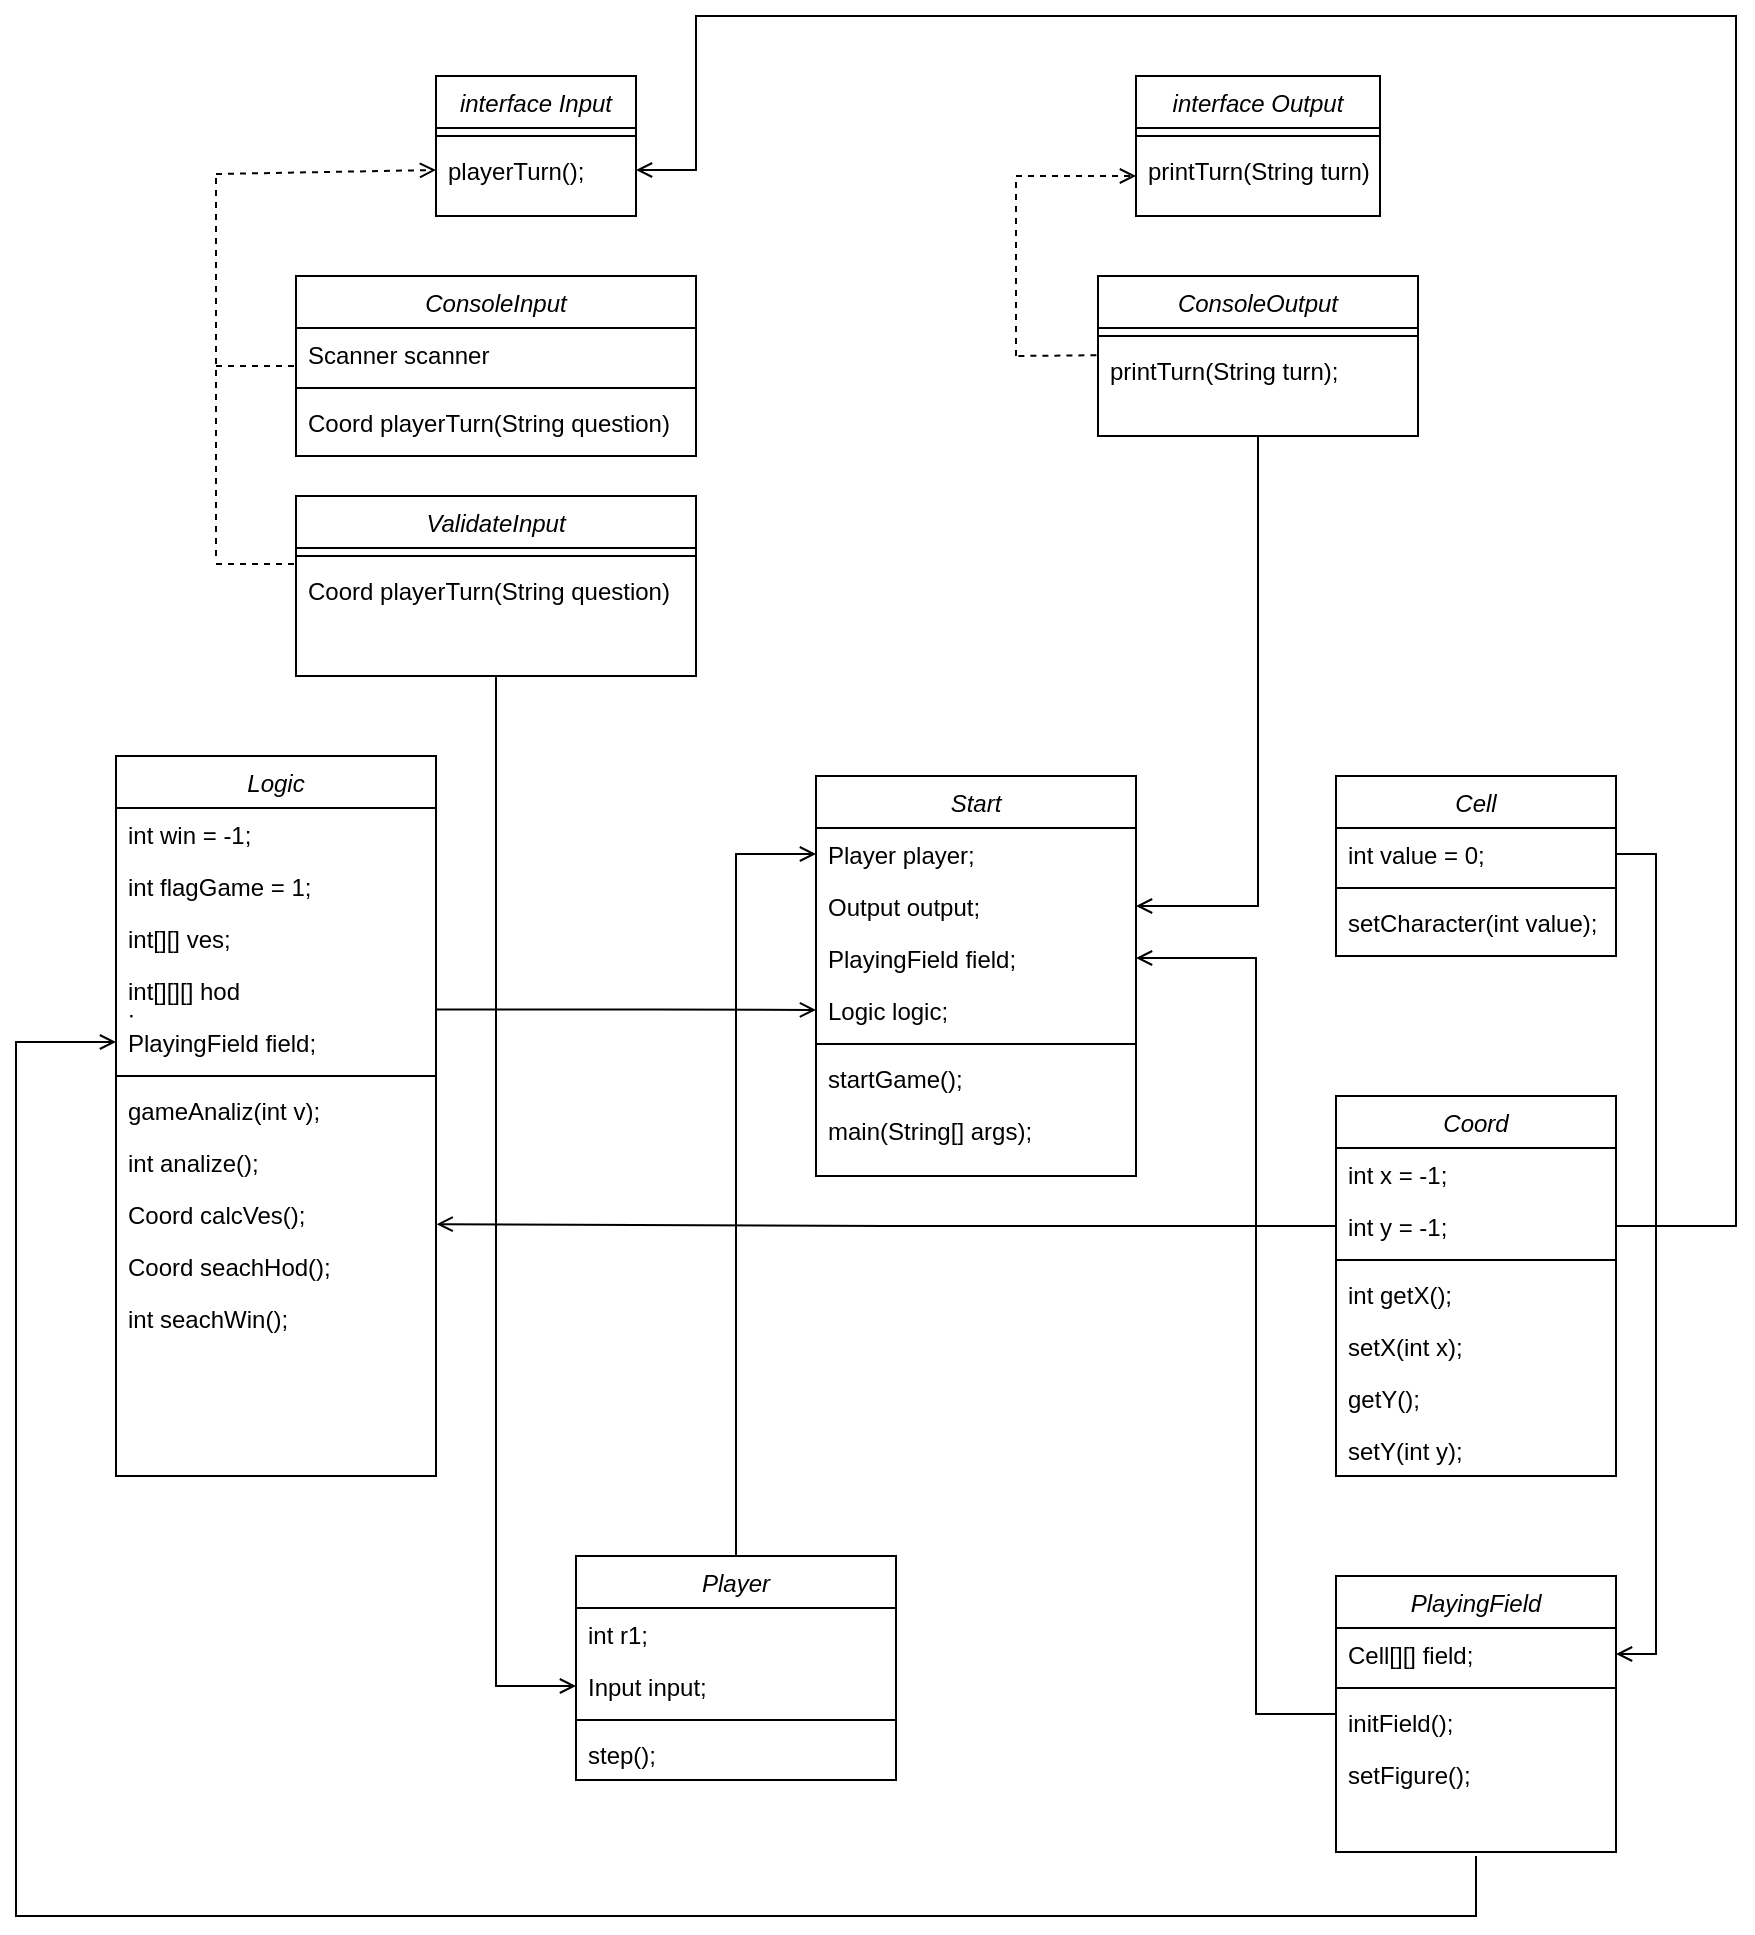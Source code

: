 <mxfile version="15.8.2" type="github">
  <diagram id="C5RBs43oDa-KdzZeNtuy" name="Page-1">
    <mxGraphModel dx="2249" dy="1963" grid="1" gridSize="10" guides="1" tooltips="1" connect="1" arrows="1" fold="1" page="1" pageScale="1" pageWidth="827" pageHeight="1169" math="0" shadow="0">
      <root>
        <mxCell id="WIyWlLk6GJQsqaUBKTNV-0" />
        <mxCell id="WIyWlLk6GJQsqaUBKTNV-1" parent="WIyWlLk6GJQsqaUBKTNV-0" />
        <mxCell id="9wXawAvI4jXOEfdN_TBU-1" value="interface Input" style="swimlane;fontStyle=2;align=center;verticalAlign=top;childLayout=stackLayout;horizontal=1;startSize=26;horizontalStack=0;resizeParent=1;resizeLast=0;collapsible=1;marginBottom=0;rounded=0;shadow=0;strokeWidth=1;" vertex="1" parent="WIyWlLk6GJQsqaUBKTNV-1">
          <mxGeometry x="190" y="20" width="100" height="70" as="geometry">
            <mxRectangle x="230" y="140" width="160" height="26" as="alternateBounds" />
          </mxGeometry>
        </mxCell>
        <mxCell id="9wXawAvI4jXOEfdN_TBU-5" value="" style="line;html=1;strokeWidth=1;align=left;verticalAlign=middle;spacingTop=-1;spacingLeft=3;spacingRight=3;rotatable=0;labelPosition=right;points=[];portConstraint=eastwest;" vertex="1" parent="9wXawAvI4jXOEfdN_TBU-1">
          <mxGeometry y="26" width="100" height="8" as="geometry" />
        </mxCell>
        <mxCell id="9wXawAvI4jXOEfdN_TBU-6" value="playerTurn();" style="text;align=left;verticalAlign=top;spacingLeft=4;spacingRight=4;overflow=hidden;rotatable=0;points=[[0,0.5],[1,0.5]];portConstraint=eastwest;" vertex="1" parent="9wXawAvI4jXOEfdN_TBU-1">
          <mxGeometry y="34" width="100" height="26" as="geometry" />
        </mxCell>
        <mxCell id="9wXawAvI4jXOEfdN_TBU-7" value="interface Output" style="swimlane;fontStyle=2;align=center;verticalAlign=top;childLayout=stackLayout;horizontal=1;startSize=26;horizontalStack=0;resizeParent=1;resizeLast=0;collapsible=1;marginBottom=0;rounded=0;shadow=0;strokeWidth=1;" vertex="1" parent="WIyWlLk6GJQsqaUBKTNV-1">
          <mxGeometry x="540" y="20" width="122" height="70" as="geometry">
            <mxRectangle x="230" y="140" width="160" height="26" as="alternateBounds" />
          </mxGeometry>
        </mxCell>
        <mxCell id="9wXawAvI4jXOEfdN_TBU-11" value="" style="line;html=1;strokeWidth=1;align=left;verticalAlign=middle;spacingTop=-1;spacingLeft=3;spacingRight=3;rotatable=0;labelPosition=right;points=[];portConstraint=eastwest;" vertex="1" parent="9wXawAvI4jXOEfdN_TBU-7">
          <mxGeometry y="26" width="122" height="8" as="geometry" />
        </mxCell>
        <mxCell id="9wXawAvI4jXOEfdN_TBU-12" value="printTurn(String turn);" style="text;align=left;verticalAlign=top;spacingLeft=4;spacingRight=4;overflow=hidden;rotatable=0;points=[[0,0.5],[1,0.5]];portConstraint=eastwest;" vertex="1" parent="9wXawAvI4jXOEfdN_TBU-7">
          <mxGeometry y="34" width="122" height="26" as="geometry" />
        </mxCell>
        <mxCell id="9wXawAvI4jXOEfdN_TBU-13" value="ConsoleInput" style="swimlane;fontStyle=2;align=center;verticalAlign=top;childLayout=stackLayout;horizontal=1;startSize=26;horizontalStack=0;resizeParent=1;resizeLast=0;collapsible=1;marginBottom=0;rounded=0;shadow=0;strokeWidth=1;" vertex="1" parent="WIyWlLk6GJQsqaUBKTNV-1">
          <mxGeometry x="120" y="120" width="200" height="90" as="geometry">
            <mxRectangle x="230" y="140" width="160" height="26" as="alternateBounds" />
          </mxGeometry>
        </mxCell>
        <mxCell id="9wXawAvI4jXOEfdN_TBU-14" value="Scanner scanner" style="text;align=left;verticalAlign=top;spacingLeft=4;spacingRight=4;overflow=hidden;rotatable=0;points=[[0,0.5],[1,0.5]];portConstraint=eastwest;" vertex="1" parent="9wXawAvI4jXOEfdN_TBU-13">
          <mxGeometry y="26" width="200" height="26" as="geometry" />
        </mxCell>
        <mxCell id="9wXawAvI4jXOEfdN_TBU-17" value="" style="line;html=1;strokeWidth=1;align=left;verticalAlign=middle;spacingTop=-1;spacingLeft=3;spacingRight=3;rotatable=0;labelPosition=right;points=[];portConstraint=eastwest;" vertex="1" parent="9wXawAvI4jXOEfdN_TBU-13">
          <mxGeometry y="52" width="200" height="8" as="geometry" />
        </mxCell>
        <mxCell id="9wXawAvI4jXOEfdN_TBU-18" value="Coord playerTurn(String question)" style="text;align=left;verticalAlign=top;spacingLeft=4;spacingRight=4;overflow=hidden;rotatable=0;points=[[0,0.5],[1,0.5]];portConstraint=eastwest;" vertex="1" parent="9wXawAvI4jXOEfdN_TBU-13">
          <mxGeometry y="60" width="200" height="26" as="geometry" />
        </mxCell>
        <mxCell id="9wXawAvI4jXOEfdN_TBU-139" style="edgeStyle=orthogonalEdgeStyle;rounded=0;orthogonalLoop=1;jettySize=auto;html=1;entryX=0;entryY=0.5;entryDx=0;entryDy=0;endArrow=open;endFill=0;targetPerimeterSpacing=13;" edge="1" parent="WIyWlLk6GJQsqaUBKTNV-1" source="9wXawAvI4jXOEfdN_TBU-26" target="9wXawAvI4jXOEfdN_TBU-122">
          <mxGeometry relative="1" as="geometry" />
        </mxCell>
        <mxCell id="9wXawAvI4jXOEfdN_TBU-26" value="ValidateInput" style="swimlane;fontStyle=2;align=center;verticalAlign=top;childLayout=stackLayout;horizontal=1;startSize=26;horizontalStack=0;resizeParent=1;resizeLast=0;collapsible=1;marginBottom=0;rounded=0;shadow=0;strokeWidth=1;" vertex="1" parent="WIyWlLk6GJQsqaUBKTNV-1">
          <mxGeometry x="120" y="230" width="200" height="90" as="geometry">
            <mxRectangle x="230" y="140" width="160" height="26" as="alternateBounds" />
          </mxGeometry>
        </mxCell>
        <mxCell id="9wXawAvI4jXOEfdN_TBU-30" value="" style="line;html=1;strokeWidth=1;align=left;verticalAlign=middle;spacingTop=-1;spacingLeft=3;spacingRight=3;rotatable=0;labelPosition=right;points=[];portConstraint=eastwest;" vertex="1" parent="9wXawAvI4jXOEfdN_TBU-26">
          <mxGeometry y="26" width="200" height="8" as="geometry" />
        </mxCell>
        <mxCell id="9wXawAvI4jXOEfdN_TBU-31" value="Coord playerTurn(String question)" style="text;align=left;verticalAlign=top;spacingLeft=4;spacingRight=4;overflow=hidden;rotatable=0;points=[[0,0.5],[1,0.5]];portConstraint=eastwest;" vertex="1" parent="9wXawAvI4jXOEfdN_TBU-26">
          <mxGeometry y="34" width="200" height="26" as="geometry" />
        </mxCell>
        <mxCell id="9wXawAvI4jXOEfdN_TBU-43" value="" style="endArrow=none;html=1;rounded=0;entryX=0;entryY=0;entryDx=0;entryDy=0;entryPerimeter=0;dashed=1;targetPerimeterSpacing=13;" edge="1" parent="9wXawAvI4jXOEfdN_TBU-26" target="9wXawAvI4jXOEfdN_TBU-31">
          <mxGeometry width="50" height="50" relative="1" as="geometry">
            <mxPoint x="-40" y="34" as="sourcePoint" />
            <mxPoint x="-20" y="90" as="targetPoint" />
            <Array as="points">
              <mxPoint x="-20" y="34" />
            </Array>
          </mxGeometry>
        </mxCell>
        <mxCell id="9wXawAvI4jXOEfdN_TBU-138" style="edgeStyle=orthogonalEdgeStyle;rounded=0;orthogonalLoop=1;jettySize=auto;html=1;entryX=1;entryY=0.5;entryDx=0;entryDy=0;endArrow=open;endFill=0;targetPerimeterSpacing=13;" edge="1" parent="WIyWlLk6GJQsqaUBKTNV-1" source="9wXawAvI4jXOEfdN_TBU-32" target="9wXawAvI4jXOEfdN_TBU-113">
          <mxGeometry relative="1" as="geometry" />
        </mxCell>
        <mxCell id="9wXawAvI4jXOEfdN_TBU-32" value="ConsoleOutput" style="swimlane;fontStyle=2;align=center;verticalAlign=top;childLayout=stackLayout;horizontal=1;startSize=26;horizontalStack=0;resizeParent=1;resizeLast=0;collapsible=1;marginBottom=0;rounded=0;shadow=0;strokeWidth=1;" vertex="1" parent="WIyWlLk6GJQsqaUBKTNV-1">
          <mxGeometry x="521" y="120" width="160" height="80" as="geometry">
            <mxRectangle x="230" y="140" width="160" height="26" as="alternateBounds" />
          </mxGeometry>
        </mxCell>
        <mxCell id="9wXawAvI4jXOEfdN_TBU-36" value="" style="line;html=1;strokeWidth=1;align=left;verticalAlign=middle;spacingTop=-1;spacingLeft=3;spacingRight=3;rotatable=0;labelPosition=right;points=[];portConstraint=eastwest;" vertex="1" parent="9wXawAvI4jXOEfdN_TBU-32">
          <mxGeometry y="26" width="160" height="8" as="geometry" />
        </mxCell>
        <mxCell id="9wXawAvI4jXOEfdN_TBU-37" value="printTurn(String turn);" style="text;align=left;verticalAlign=top;spacingLeft=4;spacingRight=4;overflow=hidden;rotatable=0;points=[[0,0.5],[1,0.5]];portConstraint=eastwest;" vertex="1" parent="9wXawAvI4jXOEfdN_TBU-32">
          <mxGeometry y="34" width="160" height="26" as="geometry" />
        </mxCell>
        <mxCell id="9wXawAvI4jXOEfdN_TBU-40" value="" style="endArrow=none;dashed=1;html=1;rounded=0;" edge="1" parent="WIyWlLk6GJQsqaUBKTNV-1">
          <mxGeometry width="50" height="50" relative="1" as="geometry">
            <mxPoint x="80" y="260" as="sourcePoint" />
            <mxPoint x="80" y="70" as="targetPoint" />
          </mxGeometry>
        </mxCell>
        <mxCell id="9wXawAvI4jXOEfdN_TBU-42" value="" style="endArrow=none;dashed=1;html=1;rounded=0;" edge="1" parent="WIyWlLk6GJQsqaUBKTNV-1">
          <mxGeometry width="50" height="50" relative="1" as="geometry">
            <mxPoint x="80" y="165" as="sourcePoint" />
            <mxPoint x="120" y="165" as="targetPoint" />
          </mxGeometry>
        </mxCell>
        <mxCell id="9wXawAvI4jXOEfdN_TBU-49" value="" style="endArrow=open;html=1;rounded=0;dashed=1;targetPerimeterSpacing=13;endFill=0;entryX=0;entryY=0.5;entryDx=0;entryDy=0;" edge="1" parent="WIyWlLk6GJQsqaUBKTNV-1" target="9wXawAvI4jXOEfdN_TBU-6">
          <mxGeometry width="50" height="50" relative="1" as="geometry">
            <mxPoint x="80" y="69" as="sourcePoint" />
            <mxPoint x="170" y="-60" as="targetPoint" />
          </mxGeometry>
        </mxCell>
        <mxCell id="9wXawAvI4jXOEfdN_TBU-50" value="" style="endArrow=open;html=1;rounded=0;dashed=1;targetPerimeterSpacing=13;endFill=0;entryX=0;entryY=0.231;entryDx=0;entryDy=0;entryPerimeter=0;" edge="1" parent="WIyWlLk6GJQsqaUBKTNV-1">
          <mxGeometry width="50" height="50" relative="1" as="geometry">
            <mxPoint x="480" y="70" as="sourcePoint" />
            <mxPoint x="540" y="70.006" as="targetPoint" />
          </mxGeometry>
        </mxCell>
        <mxCell id="9wXawAvI4jXOEfdN_TBU-51" value="" style="endArrow=none;dashed=1;html=1;rounded=0;targetPerimeterSpacing=13;exitX=-0.005;exitY=0.216;exitDx=0;exitDy=0;exitPerimeter=0;" edge="1" parent="WIyWlLk6GJQsqaUBKTNV-1" source="9wXawAvI4jXOEfdN_TBU-37">
          <mxGeometry width="50" height="50" relative="1" as="geometry">
            <mxPoint x="430" y="210" as="sourcePoint" />
            <mxPoint x="480" y="160" as="targetPoint" />
          </mxGeometry>
        </mxCell>
        <mxCell id="9wXawAvI4jXOEfdN_TBU-52" value="" style="endArrow=none;dashed=1;html=1;rounded=0;targetPerimeterSpacing=13;" edge="1" parent="WIyWlLk6GJQsqaUBKTNV-1">
          <mxGeometry width="50" height="50" relative="1" as="geometry">
            <mxPoint x="480" y="160" as="sourcePoint" />
            <mxPoint x="480" y="70" as="targetPoint" />
          </mxGeometry>
        </mxCell>
        <mxCell id="9wXawAvI4jXOEfdN_TBU-54" value="Cell" style="swimlane;fontStyle=2;align=center;verticalAlign=top;childLayout=stackLayout;horizontal=1;startSize=26;horizontalStack=0;resizeParent=1;resizeLast=0;collapsible=1;marginBottom=0;rounded=0;shadow=0;strokeWidth=1;" vertex="1" parent="WIyWlLk6GJQsqaUBKTNV-1">
          <mxGeometry x="640" y="370" width="140" height="90" as="geometry">
            <mxRectangle x="230" y="140" width="160" height="26" as="alternateBounds" />
          </mxGeometry>
        </mxCell>
        <mxCell id="9wXawAvI4jXOEfdN_TBU-55" value="int value = 0;" style="text;align=left;verticalAlign=top;spacingLeft=4;spacingRight=4;overflow=hidden;rotatable=0;points=[[0,0.5],[1,0.5]];portConstraint=eastwest;" vertex="1" parent="9wXawAvI4jXOEfdN_TBU-54">
          <mxGeometry y="26" width="140" height="26" as="geometry" />
        </mxCell>
        <mxCell id="9wXawAvI4jXOEfdN_TBU-58" value="" style="line;html=1;strokeWidth=1;align=left;verticalAlign=middle;spacingTop=-1;spacingLeft=3;spacingRight=3;rotatable=0;labelPosition=right;points=[];portConstraint=eastwest;" vertex="1" parent="9wXawAvI4jXOEfdN_TBU-54">
          <mxGeometry y="52" width="140" height="8" as="geometry" />
        </mxCell>
        <mxCell id="9wXawAvI4jXOEfdN_TBU-59" value="setCharacter(int value);" style="text;align=left;verticalAlign=top;spacingLeft=4;spacingRight=4;overflow=hidden;rotatable=0;points=[[0,0.5],[1,0.5]];portConstraint=eastwest;" vertex="1" parent="9wXawAvI4jXOEfdN_TBU-54">
          <mxGeometry y="60" width="140" height="26" as="geometry" />
        </mxCell>
        <mxCell id="9wXawAvI4jXOEfdN_TBU-137" style="edgeStyle=orthogonalEdgeStyle;rounded=0;orthogonalLoop=1;jettySize=auto;html=1;entryX=1;entryY=0.5;entryDx=0;entryDy=0;endArrow=open;endFill=0;targetPerimeterSpacing=13;" edge="1" parent="WIyWlLk6GJQsqaUBKTNV-1" source="9wXawAvI4jXOEfdN_TBU-73" target="9wXawAvI4jXOEfdN_TBU-120">
          <mxGeometry relative="1" as="geometry">
            <Array as="points">
              <mxPoint x="600" y="839" />
              <mxPoint x="600" y="461" />
            </Array>
          </mxGeometry>
        </mxCell>
        <mxCell id="9wXawAvI4jXOEfdN_TBU-73" value="PlayingField" style="swimlane;fontStyle=2;align=center;verticalAlign=top;childLayout=stackLayout;horizontal=1;startSize=26;horizontalStack=0;resizeParent=1;resizeLast=0;collapsible=1;marginBottom=0;rounded=0;shadow=0;strokeWidth=1;" vertex="1" parent="WIyWlLk6GJQsqaUBKTNV-1">
          <mxGeometry x="640" y="770" width="140" height="138" as="geometry">
            <mxRectangle x="230" y="140" width="160" height="26" as="alternateBounds" />
          </mxGeometry>
        </mxCell>
        <mxCell id="9wXawAvI4jXOEfdN_TBU-74" value="Cell[][] field;" style="text;align=left;verticalAlign=top;spacingLeft=4;spacingRight=4;overflow=hidden;rotatable=0;points=[[0,0.5],[1,0.5]];portConstraint=eastwest;" vertex="1" parent="9wXawAvI4jXOEfdN_TBU-73">
          <mxGeometry y="26" width="140" height="26" as="geometry" />
        </mxCell>
        <mxCell id="9wXawAvI4jXOEfdN_TBU-77" value="" style="line;html=1;strokeWidth=1;align=left;verticalAlign=middle;spacingTop=-1;spacingLeft=3;spacingRight=3;rotatable=0;labelPosition=right;points=[];portConstraint=eastwest;" vertex="1" parent="9wXawAvI4jXOEfdN_TBU-73">
          <mxGeometry y="52" width="140" height="8" as="geometry" />
        </mxCell>
        <mxCell id="9wXawAvI4jXOEfdN_TBU-78" value="initField();" style="text;align=left;verticalAlign=top;spacingLeft=4;spacingRight=4;overflow=hidden;rotatable=0;points=[[0,0.5],[1,0.5]];portConstraint=eastwest;" vertex="1" parent="9wXawAvI4jXOEfdN_TBU-73">
          <mxGeometry y="60" width="140" height="26" as="geometry" />
        </mxCell>
        <mxCell id="9wXawAvI4jXOEfdN_TBU-79" value="setFigure();" style="text;align=left;verticalAlign=top;spacingLeft=4;spacingRight=4;overflow=hidden;rotatable=0;points=[[0,0.5],[1,0.5]];portConstraint=eastwest;" vertex="1" parent="9wXawAvI4jXOEfdN_TBU-73">
          <mxGeometry y="86" width="140" height="26" as="geometry" />
        </mxCell>
        <mxCell id="9wXawAvI4jXOEfdN_TBU-131" style="edgeStyle=orthogonalEdgeStyle;rounded=0;orthogonalLoop=1;jettySize=auto;html=1;entryX=0;entryY=0.5;entryDx=0;entryDy=0;endArrow=open;endFill=0;targetPerimeterSpacing=13;exitX=0.999;exitY=0.877;exitDx=0;exitDy=0;exitPerimeter=0;" edge="1" parent="WIyWlLk6GJQsqaUBKTNV-1" source="9wXawAvI4jXOEfdN_TBU-89" target="9wXawAvI4jXOEfdN_TBU-121">
          <mxGeometry relative="1" as="geometry">
            <Array as="points">
              <mxPoint x="300" y="487" />
              <mxPoint x="300" y="487" />
            </Array>
          </mxGeometry>
        </mxCell>
        <mxCell id="9wXawAvI4jXOEfdN_TBU-80" value="Logic" style="swimlane;fontStyle=2;align=center;verticalAlign=top;childLayout=stackLayout;horizontal=1;startSize=26;horizontalStack=0;resizeParent=1;resizeLast=0;collapsible=1;marginBottom=0;rounded=0;shadow=0;strokeWidth=1;" vertex="1" parent="WIyWlLk6GJQsqaUBKTNV-1">
          <mxGeometry x="30" y="360" width="160" height="360" as="geometry">
            <mxRectangle x="230" y="140" width="160" height="26" as="alternateBounds" />
          </mxGeometry>
        </mxCell>
        <mxCell id="9wXawAvI4jXOEfdN_TBU-81" value="int win = -1;" style="text;align=left;verticalAlign=top;spacingLeft=4;spacingRight=4;overflow=hidden;rotatable=0;points=[[0,0.5],[1,0.5]];portConstraint=eastwest;" vertex="1" parent="9wXawAvI4jXOEfdN_TBU-80">
          <mxGeometry y="26" width="160" height="26" as="geometry" />
        </mxCell>
        <mxCell id="9wXawAvI4jXOEfdN_TBU-82" value="int flagGame = 1; " style="text;align=left;verticalAlign=top;spacingLeft=4;spacingRight=4;overflow=hidden;rotatable=0;points=[[0,0.5],[1,0.5]];portConstraint=eastwest;rounded=0;shadow=0;html=0;" vertex="1" parent="9wXawAvI4jXOEfdN_TBU-80">
          <mxGeometry y="52" width="160" height="26" as="geometry" />
        </mxCell>
        <mxCell id="9wXawAvI4jXOEfdN_TBU-83" value="int[][] ves;" style="text;align=left;verticalAlign=top;spacingLeft=4;spacingRight=4;overflow=hidden;rotatable=0;points=[[0,0.5],[1,0.5]];portConstraint=eastwest;rounded=0;shadow=0;html=0;" vertex="1" parent="9wXawAvI4jXOEfdN_TBU-80">
          <mxGeometry y="78" width="160" height="26" as="geometry" />
        </mxCell>
        <mxCell id="9wXawAvI4jXOEfdN_TBU-89" value="int[][][] hod&#xa;;" style="text;align=left;verticalAlign=top;spacingLeft=4;spacingRight=4;overflow=hidden;rotatable=0;points=[[0,0.5],[1,0.5]];portConstraint=eastwest;rounded=0;shadow=0;html=0;" vertex="1" parent="9wXawAvI4jXOEfdN_TBU-80">
          <mxGeometry y="104" width="160" height="26" as="geometry" />
        </mxCell>
        <mxCell id="9wXawAvI4jXOEfdN_TBU-90" value="PlayingField field;" style="text;align=left;verticalAlign=top;spacingLeft=4;spacingRight=4;overflow=hidden;rotatable=0;points=[[0,0.5],[1,0.5]];portConstraint=eastwest;rounded=0;shadow=0;html=0;" vertex="1" parent="9wXawAvI4jXOEfdN_TBU-80">
          <mxGeometry y="130" width="160" height="26" as="geometry" />
        </mxCell>
        <mxCell id="9wXawAvI4jXOEfdN_TBU-84" value="" style="line;html=1;strokeWidth=1;align=left;verticalAlign=middle;spacingTop=-1;spacingLeft=3;spacingRight=3;rotatable=0;labelPosition=right;points=[];portConstraint=eastwest;" vertex="1" parent="9wXawAvI4jXOEfdN_TBU-80">
          <mxGeometry y="156" width="160" height="8" as="geometry" />
        </mxCell>
        <mxCell id="9wXawAvI4jXOEfdN_TBU-85" value="gameAnaliz(int v);" style="text;align=left;verticalAlign=top;spacingLeft=4;spacingRight=4;overflow=hidden;rotatable=0;points=[[0,0.5],[1,0.5]];portConstraint=eastwest;" vertex="1" parent="9wXawAvI4jXOEfdN_TBU-80">
          <mxGeometry y="164" width="160" height="26" as="geometry" />
        </mxCell>
        <mxCell id="9wXawAvI4jXOEfdN_TBU-86" value="int analize();" style="text;align=left;verticalAlign=top;spacingLeft=4;spacingRight=4;overflow=hidden;rotatable=0;points=[[0,0.5],[1,0.5]];portConstraint=eastwest;" vertex="1" parent="9wXawAvI4jXOEfdN_TBU-80">
          <mxGeometry y="190" width="160" height="26" as="geometry" />
        </mxCell>
        <mxCell id="9wXawAvI4jXOEfdN_TBU-91" value="Coord calcVes();" style="text;align=left;verticalAlign=top;spacingLeft=4;spacingRight=4;overflow=hidden;rotatable=0;points=[[0,0.5],[1,0.5]];portConstraint=eastwest;" vertex="1" parent="9wXawAvI4jXOEfdN_TBU-80">
          <mxGeometry y="216" width="160" height="26" as="geometry" />
        </mxCell>
        <mxCell id="9wXawAvI4jXOEfdN_TBU-92" value="Coord seachHod();" style="text;align=left;verticalAlign=top;spacingLeft=4;spacingRight=4;overflow=hidden;rotatable=0;points=[[0,0.5],[1,0.5]];portConstraint=eastwest;" vertex="1" parent="9wXawAvI4jXOEfdN_TBU-80">
          <mxGeometry y="242" width="160" height="26" as="geometry" />
        </mxCell>
        <mxCell id="9wXawAvI4jXOEfdN_TBU-93" value="int seachWin();" style="text;align=left;verticalAlign=top;spacingLeft=4;spacingRight=4;overflow=hidden;rotatable=0;points=[[0,0.5],[1,0.5]];portConstraint=eastwest;" vertex="1" parent="9wXawAvI4jXOEfdN_TBU-80">
          <mxGeometry y="268" width="160" height="26" as="geometry" />
        </mxCell>
        <mxCell id="9wXawAvI4jXOEfdN_TBU-128" style="edgeStyle=orthogonalEdgeStyle;rounded=0;orthogonalLoop=1;jettySize=auto;html=1;entryX=0;entryY=0.5;entryDx=0;entryDy=0;endArrow=open;endFill=0;targetPerimeterSpacing=13;" edge="1" parent="WIyWlLk6GJQsqaUBKTNV-1" source="9wXawAvI4jXOEfdN_TBU-96" target="9wXawAvI4jXOEfdN_TBU-112">
          <mxGeometry relative="1" as="geometry" />
        </mxCell>
        <mxCell id="9wXawAvI4jXOEfdN_TBU-96" value="Player" style="swimlane;fontStyle=2;align=center;verticalAlign=top;childLayout=stackLayout;horizontal=1;startSize=26;horizontalStack=0;resizeParent=1;resizeLast=0;collapsible=1;marginBottom=0;rounded=0;shadow=0;strokeWidth=1;" vertex="1" parent="WIyWlLk6GJQsqaUBKTNV-1">
          <mxGeometry x="260" y="760" width="160" height="112" as="geometry">
            <mxRectangle x="230" y="140" width="160" height="26" as="alternateBounds" />
          </mxGeometry>
        </mxCell>
        <mxCell id="9wXawAvI4jXOEfdN_TBU-97" value="int r1;" style="text;align=left;verticalAlign=top;spacingLeft=4;spacingRight=4;overflow=hidden;rotatable=0;points=[[0,0.5],[1,0.5]];portConstraint=eastwest;" vertex="1" parent="9wXawAvI4jXOEfdN_TBU-96">
          <mxGeometry y="26" width="160" height="26" as="geometry" />
        </mxCell>
        <mxCell id="9wXawAvI4jXOEfdN_TBU-122" value="Input input;" style="text;align=left;verticalAlign=top;spacingLeft=4;spacingRight=4;overflow=hidden;rotatable=0;points=[[0,0.5],[1,0.5]];portConstraint=eastwest;" vertex="1" parent="9wXawAvI4jXOEfdN_TBU-96">
          <mxGeometry y="52" width="160" height="26" as="geometry" />
        </mxCell>
        <mxCell id="9wXawAvI4jXOEfdN_TBU-102" value="" style="line;html=1;strokeWidth=1;align=left;verticalAlign=middle;spacingTop=-1;spacingLeft=3;spacingRight=3;rotatable=0;labelPosition=right;points=[];portConstraint=eastwest;" vertex="1" parent="9wXawAvI4jXOEfdN_TBU-96">
          <mxGeometry y="78" width="160" height="8" as="geometry" />
        </mxCell>
        <mxCell id="9wXawAvI4jXOEfdN_TBU-103" value="step();" style="text;align=left;verticalAlign=top;spacingLeft=4;spacingRight=4;overflow=hidden;rotatable=0;points=[[0,0.5],[1,0.5]];portConstraint=eastwest;" vertex="1" parent="9wXawAvI4jXOEfdN_TBU-96">
          <mxGeometry y="86" width="160" height="26" as="geometry" />
        </mxCell>
        <mxCell id="9wXawAvI4jXOEfdN_TBU-108" value="Start" style="swimlane;fontStyle=2;align=center;verticalAlign=top;childLayout=stackLayout;horizontal=1;startSize=26;horizontalStack=0;resizeParent=1;resizeLast=0;collapsible=1;marginBottom=0;rounded=0;shadow=0;strokeWidth=1;" vertex="1" parent="WIyWlLk6GJQsqaUBKTNV-1">
          <mxGeometry x="380" y="370" width="160" height="200" as="geometry">
            <mxRectangle x="230" y="140" width="160" height="26" as="alternateBounds" />
          </mxGeometry>
        </mxCell>
        <mxCell id="9wXawAvI4jXOEfdN_TBU-112" value="Player player;" style="text;align=left;verticalAlign=top;spacingLeft=4;spacingRight=4;overflow=hidden;rotatable=0;points=[[0,0.5],[1,0.5]];portConstraint=eastwest;rounded=0;shadow=0;html=0;" vertex="1" parent="9wXawAvI4jXOEfdN_TBU-108">
          <mxGeometry y="26" width="160" height="26" as="geometry" />
        </mxCell>
        <mxCell id="9wXawAvI4jXOEfdN_TBU-113" value=" Output output;" style="text;align=left;verticalAlign=top;spacingLeft=4;spacingRight=4;overflow=hidden;rotatable=0;points=[[0,0.5],[1,0.5]];portConstraint=eastwest;rounded=0;shadow=0;html=0;" vertex="1" parent="9wXawAvI4jXOEfdN_TBU-108">
          <mxGeometry y="52" width="160" height="26" as="geometry" />
        </mxCell>
        <mxCell id="9wXawAvI4jXOEfdN_TBU-120" value="PlayingField field;" style="text;align=left;verticalAlign=top;spacingLeft=4;spacingRight=4;overflow=hidden;rotatable=0;points=[[0,0.5],[1,0.5]];portConstraint=eastwest;rounded=0;shadow=0;html=0;" vertex="1" parent="9wXawAvI4jXOEfdN_TBU-108">
          <mxGeometry y="78" width="160" height="26" as="geometry" />
        </mxCell>
        <mxCell id="9wXawAvI4jXOEfdN_TBU-121" value="Logic logic;" style="text;align=left;verticalAlign=top;spacingLeft=4;spacingRight=4;overflow=hidden;rotatable=0;points=[[0,0.5],[1,0.5]];portConstraint=eastwest;rounded=0;shadow=0;html=0;" vertex="1" parent="9wXawAvI4jXOEfdN_TBU-108">
          <mxGeometry y="104" width="160" height="26" as="geometry" />
        </mxCell>
        <mxCell id="9wXawAvI4jXOEfdN_TBU-114" value="" style="line;html=1;strokeWidth=1;align=left;verticalAlign=middle;spacingTop=-1;spacingLeft=3;spacingRight=3;rotatable=0;labelPosition=right;points=[];portConstraint=eastwest;" vertex="1" parent="9wXawAvI4jXOEfdN_TBU-108">
          <mxGeometry y="130" width="160" height="8" as="geometry" />
        </mxCell>
        <mxCell id="9wXawAvI4jXOEfdN_TBU-115" value="startGame();" style="text;align=left;verticalAlign=top;spacingLeft=4;spacingRight=4;overflow=hidden;rotatable=0;points=[[0,0.5],[1,0.5]];portConstraint=eastwest;" vertex="1" parent="9wXawAvI4jXOEfdN_TBU-108">
          <mxGeometry y="138" width="160" height="26" as="geometry" />
        </mxCell>
        <mxCell id="9wXawAvI4jXOEfdN_TBU-116" value=" main(String[] args);" style="text;align=left;verticalAlign=top;spacingLeft=4;spacingRight=4;overflow=hidden;rotatable=0;points=[[0,0.5],[1,0.5]];portConstraint=eastwest;" vertex="1" parent="9wXawAvI4jXOEfdN_TBU-108">
          <mxGeometry y="164" width="160" height="26" as="geometry" />
        </mxCell>
        <mxCell id="9wXawAvI4jXOEfdN_TBU-130" style="edgeStyle=orthogonalEdgeStyle;rounded=0;orthogonalLoop=1;jettySize=auto;html=1;entryX=1.002;entryY=0.695;entryDx=0;entryDy=0;entryPerimeter=0;endArrow=open;endFill=0;targetPerimeterSpacing=13;" edge="1" parent="WIyWlLk6GJQsqaUBKTNV-1" source="9wXawAvI4jXOEfdN_TBU-66" target="9wXawAvI4jXOEfdN_TBU-91">
          <mxGeometry relative="1" as="geometry" />
        </mxCell>
        <mxCell id="9wXawAvI4jXOEfdN_TBU-64" value="Coord" style="swimlane;fontStyle=2;align=center;verticalAlign=top;childLayout=stackLayout;horizontal=1;startSize=26;horizontalStack=0;resizeParent=1;resizeLast=0;collapsible=1;marginBottom=0;rounded=0;shadow=0;strokeWidth=1;" vertex="1" parent="WIyWlLk6GJQsqaUBKTNV-1">
          <mxGeometry x="640" y="530" width="140" height="190" as="geometry">
            <mxRectangle x="230" y="140" width="160" height="26" as="alternateBounds" />
          </mxGeometry>
        </mxCell>
        <mxCell id="9wXawAvI4jXOEfdN_TBU-65" value="int x = -1;" style="text;align=left;verticalAlign=top;spacingLeft=4;spacingRight=4;overflow=hidden;rotatable=0;points=[[0,0.5],[1,0.5]];portConstraint=eastwest;" vertex="1" parent="9wXawAvI4jXOEfdN_TBU-64">
          <mxGeometry y="26" width="140" height="26" as="geometry" />
        </mxCell>
        <mxCell id="9wXawAvI4jXOEfdN_TBU-66" value="int y = -1;" style="text;align=left;verticalAlign=top;spacingLeft=4;spacingRight=4;overflow=hidden;rotatable=0;points=[[0,0.5],[1,0.5]];portConstraint=eastwest;rounded=0;shadow=0;html=0;" vertex="1" parent="9wXawAvI4jXOEfdN_TBU-64">
          <mxGeometry y="52" width="140" height="26" as="geometry" />
        </mxCell>
        <mxCell id="9wXawAvI4jXOEfdN_TBU-68" value="" style="line;html=1;strokeWidth=1;align=left;verticalAlign=middle;spacingTop=-1;spacingLeft=3;spacingRight=3;rotatable=0;labelPosition=right;points=[];portConstraint=eastwest;" vertex="1" parent="9wXawAvI4jXOEfdN_TBU-64">
          <mxGeometry y="78" width="140" height="8" as="geometry" />
        </mxCell>
        <mxCell id="9wXawAvI4jXOEfdN_TBU-69" value="int getX();" style="text;align=left;verticalAlign=top;spacingLeft=4;spacingRight=4;overflow=hidden;rotatable=0;points=[[0,0.5],[1,0.5]];portConstraint=eastwest;" vertex="1" parent="9wXawAvI4jXOEfdN_TBU-64">
          <mxGeometry y="86" width="140" height="26" as="geometry" />
        </mxCell>
        <mxCell id="9wXawAvI4jXOEfdN_TBU-70" value="setX(int x);" style="text;align=left;verticalAlign=top;spacingLeft=4;spacingRight=4;overflow=hidden;rotatable=0;points=[[0,0.5],[1,0.5]];portConstraint=eastwest;" vertex="1" parent="9wXawAvI4jXOEfdN_TBU-64">
          <mxGeometry y="112" width="140" height="26" as="geometry" />
        </mxCell>
        <mxCell id="9wXawAvI4jXOEfdN_TBU-71" value="getY();" style="text;align=left;verticalAlign=top;spacingLeft=4;spacingRight=4;overflow=hidden;rotatable=0;points=[[0,0.5],[1,0.5]];portConstraint=eastwest;" vertex="1" parent="9wXawAvI4jXOEfdN_TBU-64">
          <mxGeometry y="138" width="140" height="26" as="geometry" />
        </mxCell>
        <mxCell id="9wXawAvI4jXOEfdN_TBU-72" value="setY(int y);" style="text;align=left;verticalAlign=top;spacingLeft=4;spacingRight=4;overflow=hidden;rotatable=0;points=[[0,0.5],[1,0.5]];portConstraint=eastwest;" vertex="1" parent="9wXawAvI4jXOEfdN_TBU-64">
          <mxGeometry y="164" width="140" height="26" as="geometry" />
        </mxCell>
        <mxCell id="9wXawAvI4jXOEfdN_TBU-136" style="edgeStyle=orthogonalEdgeStyle;rounded=0;orthogonalLoop=1;jettySize=auto;html=1;entryX=1;entryY=0.5;entryDx=0;entryDy=0;endArrow=open;endFill=0;targetPerimeterSpacing=13;" edge="1" parent="WIyWlLk6GJQsqaUBKTNV-1" source="9wXawAvI4jXOEfdN_TBU-55" target="9wXawAvI4jXOEfdN_TBU-74">
          <mxGeometry relative="1" as="geometry">
            <Array as="points">
              <mxPoint x="800" y="409" />
              <mxPoint x="800" y="809" />
            </Array>
          </mxGeometry>
        </mxCell>
        <mxCell id="9wXawAvI4jXOEfdN_TBU-144" style="edgeStyle=orthogonalEdgeStyle;rounded=0;orthogonalLoop=1;jettySize=auto;html=1;endArrow=open;endFill=0;targetPerimeterSpacing=13;entryX=1;entryY=0.5;entryDx=0;entryDy=0;" edge="1" parent="WIyWlLk6GJQsqaUBKTNV-1" source="9wXawAvI4jXOEfdN_TBU-66" target="9wXawAvI4jXOEfdN_TBU-6">
          <mxGeometry relative="1" as="geometry">
            <mxPoint x="880" y="-94" as="targetPoint" />
            <Array as="points">
              <mxPoint x="840" y="595" />
              <mxPoint x="840" y="-10" />
              <mxPoint x="320" y="-10" />
              <mxPoint x="320" y="67" />
            </Array>
          </mxGeometry>
        </mxCell>
        <mxCell id="9wXawAvI4jXOEfdN_TBU-147" style="edgeStyle=orthogonalEdgeStyle;rounded=0;orthogonalLoop=1;jettySize=auto;html=1;endArrow=open;endFill=0;targetPerimeterSpacing=13;entryX=0;entryY=0.5;entryDx=0;entryDy=0;" edge="1" parent="WIyWlLk6GJQsqaUBKTNV-1" target="9wXawAvI4jXOEfdN_TBU-90">
          <mxGeometry relative="1" as="geometry">
            <mxPoint x="-40" y="510" as="targetPoint" />
            <mxPoint x="710" y="910" as="sourcePoint" />
            <Array as="points">
              <mxPoint x="710" y="940" />
              <mxPoint x="-20" y="940" />
              <mxPoint x="-20" y="503" />
            </Array>
          </mxGeometry>
        </mxCell>
      </root>
    </mxGraphModel>
  </diagram>
</mxfile>
